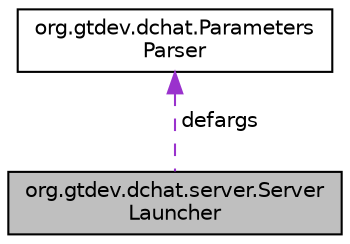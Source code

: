 digraph "org.gtdev.dchat.server.ServerLauncher"
{
  edge [fontname="Helvetica",fontsize="10",labelfontname="Helvetica",labelfontsize="10"];
  node [fontname="Helvetica",fontsize="10",shape=record];
  Node1 [label="org.gtdev.dchat.server.Server\lLauncher",height=0.2,width=0.4,color="black", fillcolor="grey75", style="filled", fontcolor="black"];
  Node2 -> Node1 [dir="back",color="darkorchid3",fontsize="10",style="dashed",label=" defargs" ,fontname="Helvetica"];
  Node2 [label="org.gtdev.dchat.Parameters\lParser",height=0.2,width=0.4,color="black", fillcolor="white", style="filled",URL="$classorg_1_1gtdev_1_1dchat_1_1ParametersParser.html"];
}
